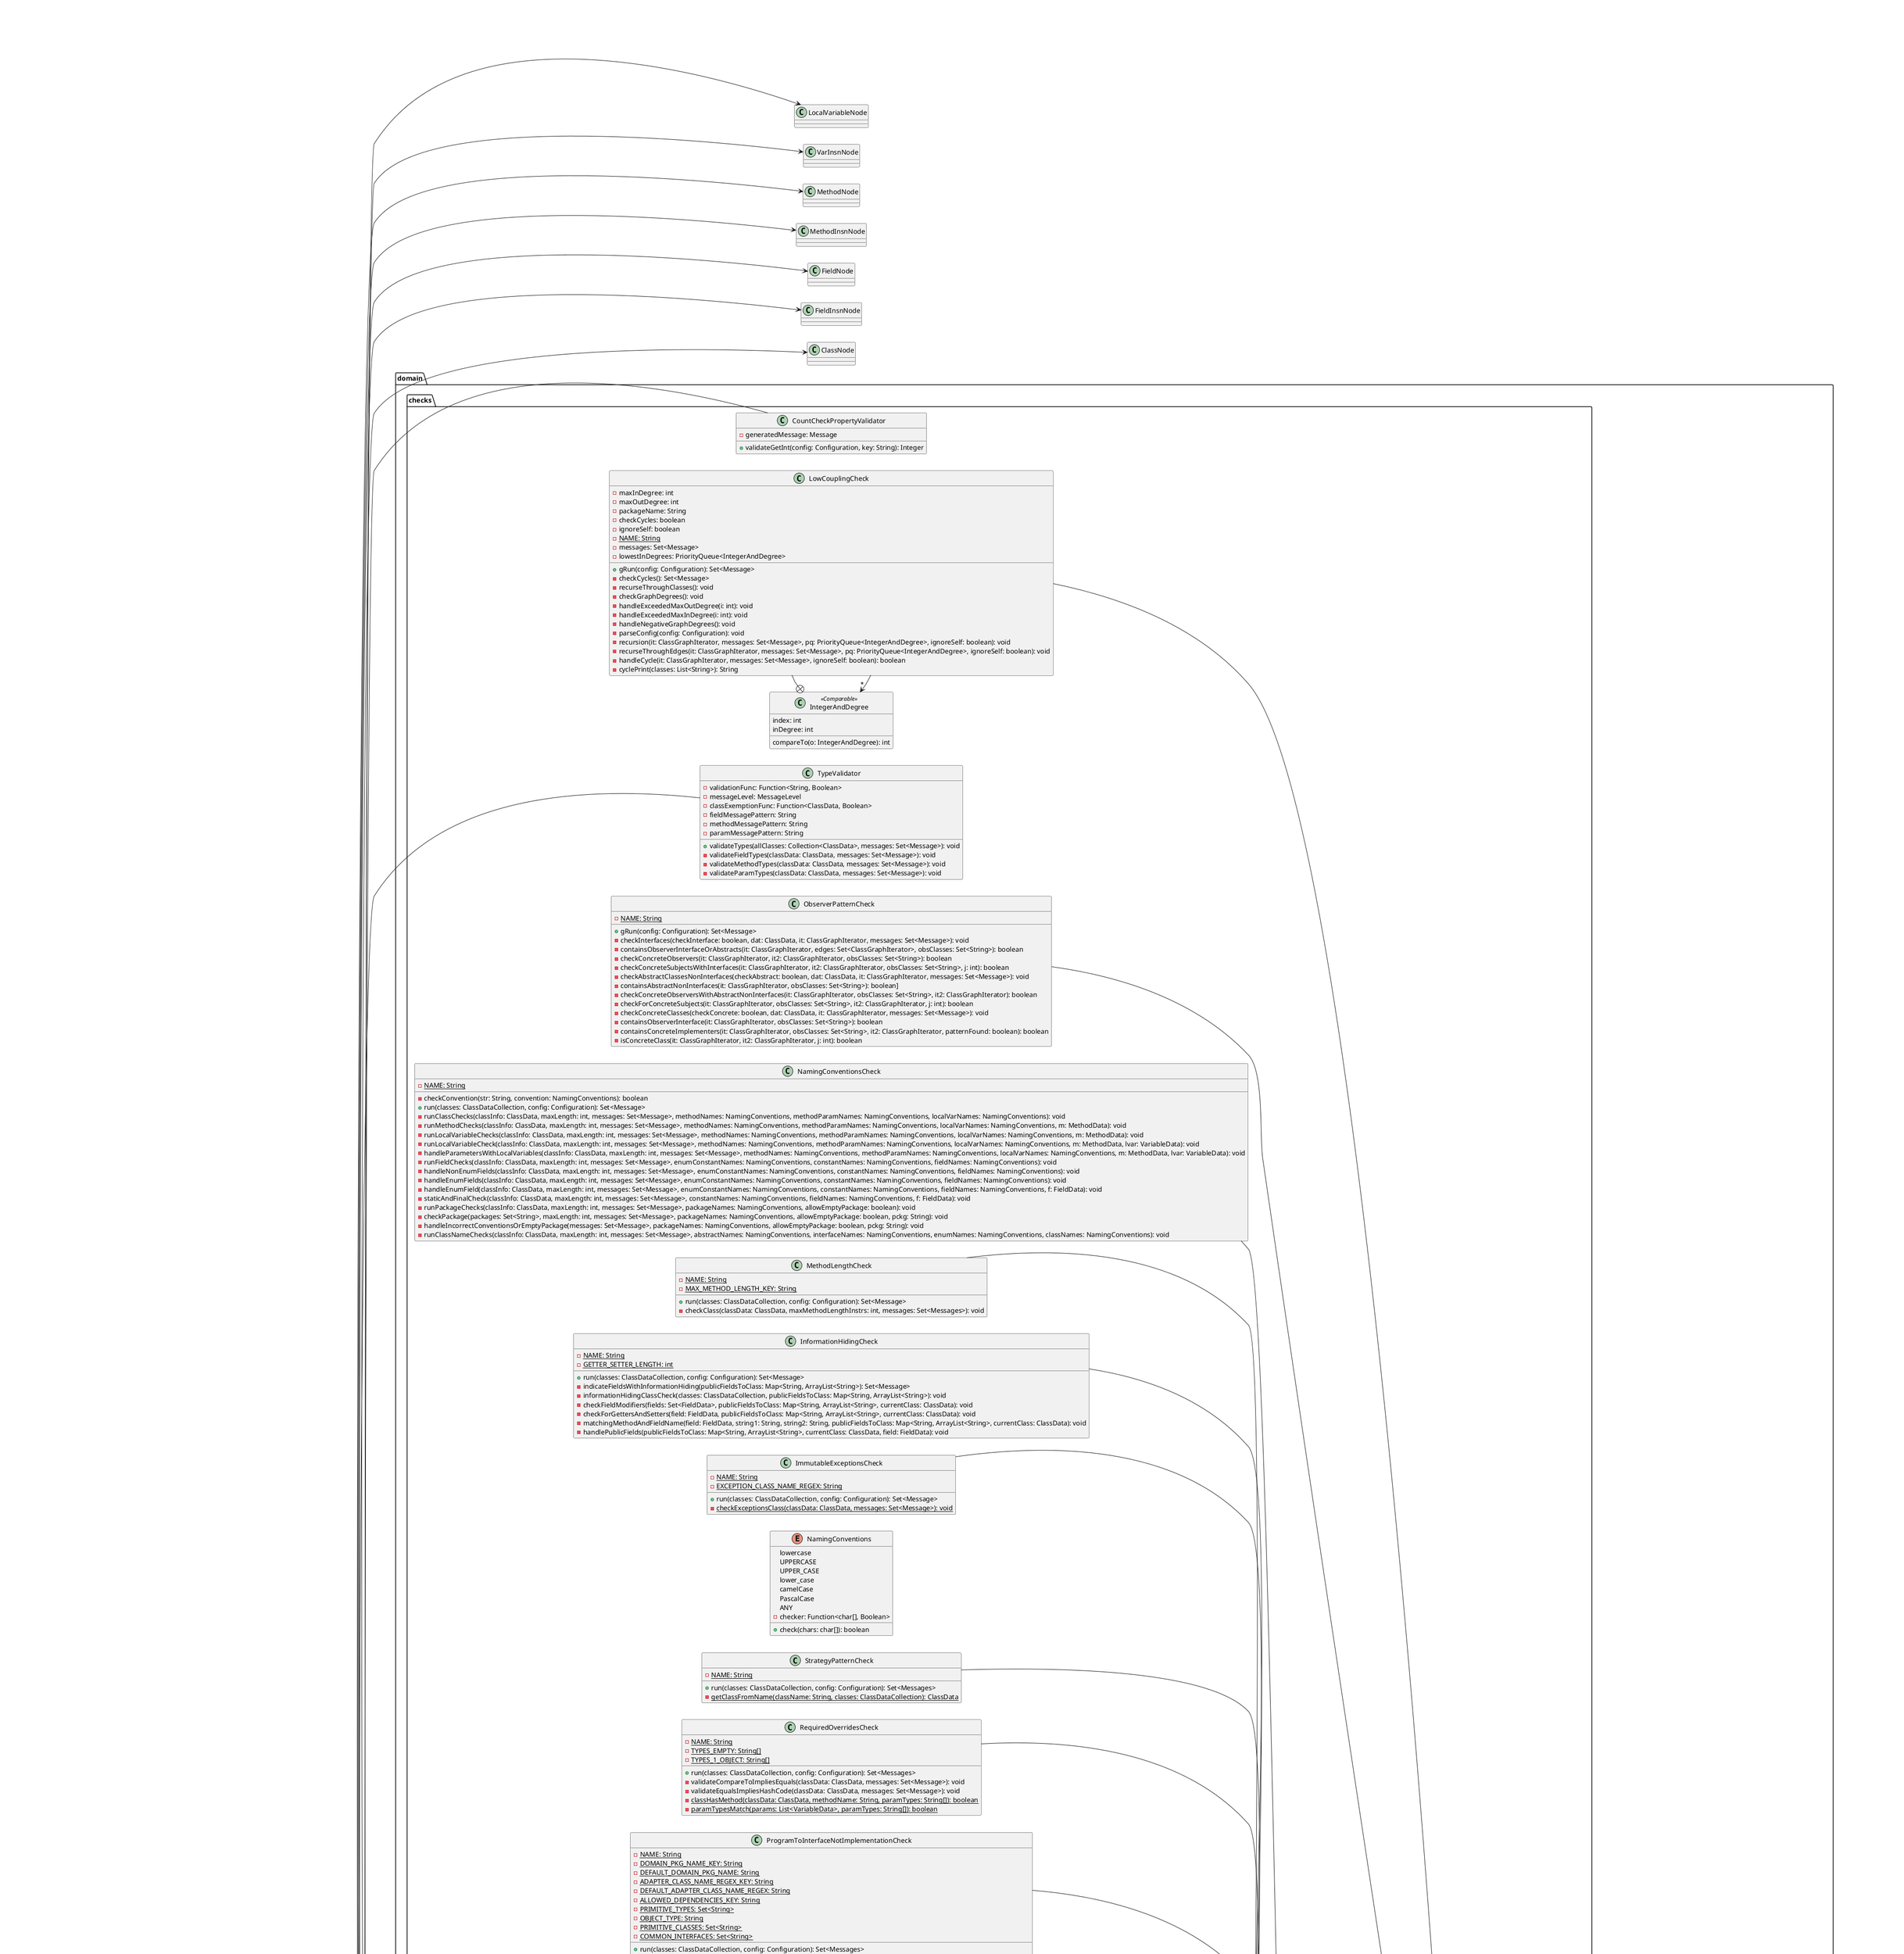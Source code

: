 @startuml
left to right direction
' scale 1024 width
' scale 768 height

package "cli" {
  class App {
    -{static} MESSAGE_LEVEL_COLORS: Map<MessageLevel, TerminalTextColor>
    -filesLoader: FilesLoader
    -configLoader: ConfigRW
    -outStream: PrintStream
    -errStream: PrintStream
    ~run(check: Check[]): boolean
    -printCheckResults(checkName: String, generatedMsgs: Set<Message>): void
    -{static} colorMessageTag(msg: Message): String
    -printTotals(msgTotals: Map<MessageLevel, Integer>): void
    -{static} generateTotalsTerm(totalsTerms: List<String>, level: MessageLevel, count: int): void
  }

  enum TerminalTextColor {
    BLACK
    RED
    GREEN
    YELLOW
    BLUE
    PURPLE
    CYAN
    WHITE
    -{static} RESET: String
   -ansiCode: String
    +applyTo(text: String): String
  }
}

package datasource.configspec {
  class ConfigSpec {
    -sections: List<Section>
  }
  class Section {
    -{static} DEFAULT_ENTITY_TYPE: String
    -title: String
    -checkName: String
    -entityType: String
    -settings: List<Setting>
    +representsCheck(): boolean
    -validateRepresentsCheck(): void

  }
  class Setting {
    -name: String
    -type: Type
    -desc: String
    -options: List<String>
    +hasStringOptions(): boolean
    -validateCanHaveOptions(): void
  }
  enum Type {
    BOOLEAN
    INT
    STRING
    LIST_OF_BOOLEAN
    LIST_OF_INT
    LIST_OF_STRING
    {static} parse(typeName: String): Type
  }

  interface ConfigSpecLoader {
    loadConfigSpec(): ConfigSpec
  }

  class JsonFileConfigSpecLoader {
    +{static} CONFIG_SPEC_PATH: String
    -configSpecPath: String
    +loadConfigSpec(): ConfigSpec
    -readSelects(selectsJson: JSONObject): Map<String, List<String>>
    -readSections(sectionsJson: JSONArray, selects: Map<String, List<String>>): List<ConfigSpec.Section>
    -readSettings(sectionJson: JSONObject, selects: Map<String, List<String>>): List<ConfigSpec.Setting>
    -readSetting(settingJson: JSONObject, selects: Map<String, List<String>>): ConfigSpec.Setting
    -{static} getStringOrNull(jsonObject: JSONObject, key: String): String
  }
}

package datasource {
  interface ConfigRW {
    sourceExists(): boolean
    loadConfig(): Configuration
    saveConfig(config: Configuration): void
  }

  class Configuration {
    -data: Map<String, Object>
    -checkKey(key: String): void
    +applyChanges(changes: Map<String, Object>): Configuration
  }

  interface DataPrinter {
    print(s: String): void
  }

  class DirLoader {
    -path: String
    +loadFiles(ext: String): Set<byte[]>
    -addFilesFromDir(files: Set<byte[]>, dir: File, ext: String)
    -readFile(file: File): byte[]
  }

  interface FilesLoader {
    loadFiles(ext: String): Set<byte[]>
  }

  class FullFilePrinter {
    -path: String
    +print(s: String): void
  }

  class JsonFileConfigRW {
    -{static} JSON_INDENT: int
    -path: String
    +sourceExists(): boolean
    +loadConfig(): Configuration
    +saveConfig(config: Configuration): void
  }
}

package domain.checks {
  class AdapterPatternCheck {
    -{static} NAME: String
    -{static} ADAPTER_CLASS_NAME_REGEX_KEY: String
    -{static} DEFAULT_ADAPTER_CLASS_NAME_REGEX: String
    +run(classes: ClassDataCollection, config: Configuration): Set<Message>
    -{static} findAdapters(classes: ClassDataCollection, adapterNamePattern: Pattern, messages: Set<Message>): Set<String>
    -{static} validateUsageOfAdapters(classes: ClassDataCollection, adapterFullNames: Set<String>, messages: Set<Messages>): void
  }

  class ConstantInterfaceCheck {
    -{static} NAME: String
    -{static} ALLOW_MARKER_INTERFACES_KEY: String
    +run(classes: ClassDataCollection, config: Configuration): Set<Message>
  }

  class CountCheckPropertyValidator {
    -generatedMessage: Message
    +validateGetInt(config: Configuration, key: String): Integer
  }

  abstract class GraphCheck {
    #graph: ClassGraph
    +run(classes: ClassDataCollection, config: Configuration): Set<Message>
    +{abstract} gRun(config: Configuration): Set<Message>
  }

  class ImmutableExceptionsCheck {
    -{static} NAME: String
    -{static} EXCEPTION_CLASS_NAME_REGEX: String
    +run(classes: ClassDataCollection, config: Configuration): Set<Message>
    -{static} checkExceptionsClass(classData: ClassData, messages: Set<Message>): void
  }

  class InformationHidingCheck {
    -{static} NAME: String
    -{static} GETTER_SETTER_LENGTH: int
    +run(classes: ClassDataCollection, config: Configuration): Set<Message>
    -indicateFieldsWithInformationHiding(publicFieldsToClass: Map<String, ArrayList<String>): Set<Message>
    -informationHidingClassCheck(classes: ClassDataCollection, publicFieldsToClass: Map<String, ArrayList<String>): void
    -checkFieldModifiers(fields: Set<FieldData>, publicFieldsToClass: Map<String, ArrayList<String>, currentClass: ClassData): void
    -checkForGettersAndSetters(field: FieldData, publicFieldsToClass: Map<String, ArrayList<String>, currentClass: ClassData): void
    -matchingMethodAndFieldName(field: FieldData, string1: String, string2: String, publicFieldsToClass: Map<String, ArrayList<String>, currentClass: ClassData): void
    -handlePublicFields(publicFieldsToClass: Map<String, ArrayList<String>, currentClass: ClassData, field: FieldData): void
  }

  class LowCouplingCheck {
    -maxInDegree: int
    -maxOutDegree: int
    -packageName: String
    -checkCycles: boolean
    -ignoreSelf: boolean
    -{static} NAME: String
    -messages: Set<Message>
    -lowestInDegrees: PriorityQueue<IntegerAndDegree>
    +gRun(config: Configuration): Set<Message>
    -checkCycles(): Set<Message>
    -recurseThroughClasses(): void
    -checkGraphDegrees(): void
    -handleExceededMaxOutDegree(i: int): void
    -handleExceededMaxInDegree(i: int): void
    -handleNegativeGraphDegrees(): void
    -parseConfig(config: Configuration): void
    -recursion(it: ClassGraphIterator, messages: Set<Message>, pq: PriorityQueue<IntegerAndDegree>, ignoreSelf: boolean): void
    -recurseThroughEdges(it: ClassGraphIterator, messages: Set<Message>, pq: PriorityQueue<IntegerAndDegree>, ignoreSelf: boolean): void
    -handleCycle(it: ClassGraphIterator, messages: Set<Message>, ignoreSelf: boolean): boolean
    -cyclePrint(classes: List<String>): String
  }

  class IntegerAndDegree <<Comparable>> {
    index: int
    inDegree: int
    compareTo(o: IntegerAndDegree): int
  }

  class MethodLengthCheck {
    -{static} NAME: String
    -{static} MAX_METHOD_LENGTH_KEY: String
    +run(classes: ClassDataCollection, config: Configuration): Set<Message>
    -checkClass(classData: ClassData, maxMethodLengthInstrs: int, messages: Set<Messages>): void
  }

  enum NamingConventions {
    lowercase
    UPPERCASE
    UPPER_CASE
    lower_case
    camelCase
    PascalCase
    ANY
    -checker: Function<char[], Boolean>
    +check(chars: char[]): boolean
  }

  class NamingConventionsCheck {
    -{static} NAME: String
    -checkConvention(str: String, convention: NamingConventions): boolean
    +run(classes: ClassDataCollection, config: Configuration): Set<Message>
    -runClassChecks(classInfo: ClassData, maxLength: int, messages: Set<Message>, methodNames: NamingConventions, methodParamNames: NamingConventions, localVarNames: NamingConventions): void
    -runMethodChecks(classInfo: ClassData, maxLength: int, messages: Set<Message>, methodNames: NamingConventions, methodParamNames: NamingConventions, localVarNames: NamingConventions, m: MethodData): void
    -runLocalVariableChecks(classInfo: ClassData, maxLength: int, messages: Set<Message>, methodNames: NamingConventions, methodParamNames: NamingConventions, localVarNames: NamingConventions, m: MethodData): void
    -runLocalVariableCheck(classInfo: ClassData, maxLength: int, messages: Set<Message>, methodNames: NamingConventions, methodParamNames: NamingConventions, localVarNames: NamingConventions, m: MethodData, lvar: VariableData): void
    -handleParametersWithLocalVariables(classInfo: ClassData, maxLength: int, messages: Set<Message>, methodNames: NamingConventions, methodParamNames: NamingConventions, localVarNames: NamingConventions, m: MethodData, lvar: VariableData): void
    -runFieldChecks(classInfo: ClassData, maxLength: int, messages: Set<Message>, enumConstantNames: NamingConventions, constantNames: NamingConventions, fieldNames: NamingConventions): void
    -handleNonEnumFields(classInfo: ClassData, maxLength: int, messages: Set<Message>, enumConstantNames: NamingConventions, constantNames: NamingConventions, fieldNames: NamingConventions): void
    -handleEnumFields(classInfo: ClassData, maxLength: int, messages: Set<Message>, enumConstantNames: NamingConventions, constantNames: NamingConventions, fieldNames: NamingConventions): void
    -handleEnumField(classInfo: ClassData, maxLength: int, messages: Set<Message>, enumConstantNames: NamingConventions, constantNames: NamingConventions, fieldNames: NamingConventions, f: FieldData): void
    -staticAndFinalCheck(classInfo: ClassData, maxLength: int, messages: Set<Message>, constantNames: NamingConventions, fieldNames: NamingConventions, f: FieldData): void
    -runPackageChecks(classInfo: ClassData, maxLength: int, messages: Set<Message>, packageNames: NamingConventions, allowEmptyPackage: boolean): void
    -checkPackage(packages: Set<String>, maxLength: int, messages: Set<Message>, packageNames: NamingConventions, allowEmptyPackage: boolean, pckg: String): void
    -handleIncorrectConventionsOrEmptyPackage(messages: Set<Message>, packageNames: NamingConventions, allowEmptyPackage: boolean, pckg: String): void
    -runClassNameChecks(classInfo: ClassData, maxLength: int, messages: Set<Message>, abstractNames: NamingConventions, interfaceNames: NamingConventions, enumNames: NamingConventions, classNames: NamingConventions): void
  }

  class NoGlobalVariablesCheck {
    -{static} NAME: String
    +run(classes: ClassDataCollection, config: Configuration): Set<Message>
  }

  class ObserverPatternCheck {
    -{static} NAME: String
    +gRun(config: Configuration): Set<Message>
    -checkInterfaces(checkInterface: boolean, dat: ClassData, it: ClassGraphIterator, messages: Set<Message>): void
    -containsObserverInterfaceOrAbstracts(it: ClassGraphIterator, edges: Set<ClassGraphIterator>, obsClasses: Set<String>): boolean
    -checkConcreteObservers(it: ClassGraphIterator, it2: ClassGraphIterator, obsClasses: Set<String>): boolean
    -checkConcreteSubjectsWithInterfaces(it: ClassGraphIterator, it2: ClassGraphIterator, obsClasses: Set<String>, j: int): boolean
    -checkAbstractClassesNonInterfaces(checkAbstract: boolean, dat: ClassData, it: ClassGraphIterator, messages: Set<Message>): void
    -containsAbstractNonInterfaces(it: ClassGraphIterator, obsClasses: Set<String>): boolean]
    -checkConcreteObserversWithAbstractNonInterfaces(it: ClassGraphIterator, obsClasses: Set<String>, it2: ClassGraphIterator): boolean
    -checkForConcreteSubjects(it: ClassGraphIterator, obsClasses: Set<String>, it2: ClassGraphIterator, j: int): boolean
    -checkConcreteClasses(checkConcrete: boolean, dat: ClassData, it: ClassGraphIterator, messages: Set<Message>): void
    -containsObserverInterface(it: ClassGraphIterator, obsClasses: Set<String>): boolean
    -containsConcreteImplementers(it: ClassGraphIterator, obsClasses: Set<String>, it2: ClassGraphIterator, patternFound: boolean): boolean
    -isConcreteClass(it: ClassGraphIterator, it2: ClassGraphIterator, j: int): boolean
  }

  class ParameterCountCheck {
    -{static} NAME: String
    -{static} MAX_NUM_PARAMS_KEY: String
    +run(classes: ClassDataCollection, config: Configuration): Set<Message>
    -checkClass(classData: ClassData, maxNumParams: int, messages: Set<Message>): void
  }

  class PlantUMLGenerator {
    -{static} NAME: String
    -{static} generateSVG(source: SourceStringReader): String
    -isValidFormat(str: String): boolean
    +gRun(config: Configuration): Set<Message>
    -createFileOutput(puml: StringBuilder, pumlOut: String, svgOut: String): void
    -checkClassRelationships(puml: StringBuilder, i: int, j: int, weight: int): void
    -checkImplementsRelationships(puml: StringBuilder, i: int, j: int, weight: int): void
    -checkHasRelationship(puml: StringBuilder, i: int, j: int, weight: int): void
    -checkExtendsRelationship(puml: StringBuilder, i: int, j: int, weight: int): void
    -checkDependsRelationship(puml: StringBuilder, i: int, j: int, weight: int): void
    -appendClassInfo(puml: StringBuilder, i: int, j: int, dependsArrow: String): void
    -writeHeader(puml: StringBuilder): void
    -generatePackage(ps: PackageStructure, puml: StringBuilder, numTabs: int): void
    -addPackageToUML(puml: StringBuilder, numTabs: int, p: PackageStructure): void
    -addClassToUML(puml: StringBuilder, c: String, numTabs: int): void
    -writeClass(cd: ClassData, puml: StringBuilder, numTabs: int): void
    -handleMethodWriting(cd: ClassData, puml: StringBuilder, numTabs: int): void
    -handleFieldWriting(cd: ClassData, puml: StringBuilder, numTabs: int): void
    -handleEnumWriting(cd: ClassData, puml: StringBuilder, numTabs: int): void
    -handleNonConstructorMethod(puml: StringBuilder, m: MethodData): void
    -{static} handleAdditionalParameters(puml: StringBuilder, m: MethodData, vi: int): void
    -{static} handleNonNullVariable(puml: StringBuilder, v: VariableData): void
    -appendAbstractStaticFinal(m: MethodData, numTabs: int, puml: StringBuilder): void
    -appendStaticFinalModifiers(numTabs: int, puml: StringBuilder, f: FieldData): void
    -handleEnumBasedOnField(cd: ClassData, puml: StringBuilder, numTabs: int, f: FieldData, enums: int): void
    -calculateEnums(cd: ClassData): int
    -printClassName(c: String, cd: ClassData, puml: StringBuilder, numTabs: int): void
    -appendAccessModifiers(am: AccessModifier, puml: StringBuilder): void
    -appendStatic(isStatic: boolean, puml: StringBuilder): void
    -appendFinal(isFinal: boolean, puml: StringBuilder): void
    -appendFinal(isAbstract: boolean, puml: StringBuilder): void
    -appendTabs(numTabs: int, puml: StringBuilder): void
    -printType(t: TypeStructure, puml: StringBuilder): void
    -handleSubtypes(t: TypeStructure, puml: StringBuilder): void
  }

  class ProgramToInterfaceNotImplementationCheck {
    -{static} NAME: String
    -{static} DOMAIN_PKG_NAME_KEY: String
    -{static} DEFAULT_DOMAIN_PKG_NAME: String
    -{static} ADAPTER_CLASS_NAME_REGEX_KEY: String
    -{static} DEFAULT_ADAPTER_CLASS_NAME_REGEX: String
    -{static} ALLOWED_DEPENDENCIES_KEY: String
    -{static} PRIMITIVE_TYPES: Set<String>
    -{static} OBJECT_TYPE: String
    -{static} PRIMITIVE_CLASSES: Set<String>
    -{static} COMMON_INTERFACES: Set<String>
    +run(classes: ClassDataCollection, config: Configuration): Set<Messages>
    -isTypeOkay(typeFullName: String, classes: ClassDataCollection, domainPkgName: String, allowedDeps: Set<String>): boolean
    -{static} stripArrayIndicators(typeFullName: String): String
  }

  class RequiredOverridesCheck {
    -{static} NAME: String
    -{static} TYPES_EMPTY: String[]
    -{static} TYPES_1_OBJECT: String[]
    +run(classes: ClassDataCollection, config: Configuration): Set<Messages>
    -validateCompareToImpliesEquals(classData: ClassData, messages: Set<Message>): void
    -validateEqualsImpliesHashCode(classData: ClassData, messages: Set<Message>): void
    -{static} classHasMethod(classData: ClassData, methodName: String, paramTypes: String[]): boolean
    -{static} paramTypesMatch(params: List<VariableData>, paramTypes: String[]): boolean
  }

  class StrategyPatternCheck {
    -{static} NAME: String
    +run(classes: ClassDataCollection, config: Configuration): Set<Messages>
    -{static} getClassFromName(className: String, classes: ClassDataCollection): ClassData
  }

  class TypeValidator {
    -validationFunc: Function<String, Boolean>
    -messageLevel: MessageLevel
    -classExemptionFunc: Function<ClassData, Boolean>
    -fieldMessagePattern: String
    -methodMessagePattern: String
    -paramMessagePattern: String
    +validateTypes(allClasses: Collection<ClassData>, messages: Set<Message>): void
    -validateFieldTypes(classData: ClassData, messages: Set<Message>): void
    -validateMethodTypes(classData: ClassData, messages: Set<Message>): void
    -validateParamTypes(classData: ClassData, messages: Set<Message>): void
  }

  class UnusedAbstractionsCheck {
    -{static} NAME: String
    +run(classes: ClassDataCollection, config: Configuration): Set<Messages>
  }
}

package domain.javadata {
  enum AccessModifier {
    PUBLIC
    PROTECTED
    PACKAGE_PRIVATE
    PRIVATE
    ~parseOpcodes(access: int): AccessModifier
  }

  interface ClassData {
    ~getFullName(): String
    ~getSimpleName(): String
    ~getPackageName(): String
    ~getAccessModifier: AccessModifier
    ~getClassType(): ClassType
    ~isAbstract(): boolean
    ~isStatic(): boolean
    ~isFinal(): boolean
    ~getSuperFullName(): String
    ~getInterfaceFullName(): Set<String>
    ~getFields(): Set<FieldData>
    ~getMethods(): Set<MethodData>
    ~getContainingClassFullName(): String
    ~getInnerClassFullNames(): Set<String>
  }

  class ClassDataCollection <<Collection<ClassData>>> {
    -classesByFullName: Map<String, ClassData>
    +containsFullName(fullName: String): boolean
    +getFullNames(): Set<String>
    +getFullNamesIncludingCompilerGenerated(): Set<String>
    +getClasses(): Set<ClassData>
    +getClassesIncludingCompilerGenerated(): Set<ClassData>
  }

  class ClassNodeAdapter {
    -classNode: ClassNode
    +getFullName(): String
    +getSimpleName(): String
    +getPackageName(): String
    +getAccessModifier: AccessModifier
    +getClassType(): ClassType
    +isAbstract(): boolean
    +isStatic(): boolean
    +~isFinal(): boolean
    +getSuperFullName(): String
    +getInterfaceFullName(): Set<String>
    +getFields(): Set<FieldData>
    +getMethods(): Set<MethodData>
    +getContainingClassFullName(): String
    +getInnerClassFullNames(): Set<String>
  }

  class ClassReaderUtil {
    +{static} read(javaBytecode: byte[]): ClassData
  }

  enum ClassType {
    CLASS
    INTERFACE
    ENUM
    ~{static} parseOpcodes(access: int): ClassType
  }

  interface FieldData {
    ~getName(): String
    ~getTypeFullName(): String
    ~getAccessModifier(): AccessModifier
    ~isStatic(): boolean
    ~isFinal(): boolean
    ~typeParam():  TypeStructure
    ~getAllTypeFullName(): Set<String>
  }

  class FieldInsnNodeAdapter {
    -insn: FieldInsnNode
    +getInstrType(): InstrType
    +getFieldOwnerFullName(): String
    +getFieldName(): String
    +getFieldTypeFullName(): String
    +getOperation(): VariableOperation
  }

  interface FieldInstrData {
    ~getFieldOwnerFullName(): String
    ~getFieldName(): String
    ~getFieldTypeFullName(): String
    ~getOperation(): VariableOperation
  }

  class FieldNodeAdapter {
    -fieldNode: FieldNode
    +getName(): String
    +getTypeFullName(): String
    +getAccessModifier(): AccessModifier
    +isStatic(): boolean
    +isFinal(): boolean
    +typeParam():  TypeStructure
    +getAllTypeFullName(): Set<String>
  }

  interface InstrData {
    ~getInstrType(): InstrType
  }

  enum InstrType {
    METHOD
    LOCAL_VARIABLE
    FIELD
  }

  interface LocalVarInstrData {
    ~getVarName(): String
    ~getVarTypeFullName(): String
    ~getOperation(): VariableOperation
  }

  class LocalVariableUtil {
    ~{static} findLocalVariableNode(var: int, localVars: List<LocalVariableNode>): LocalVariableNode
  }

  interface MethodData {
    -{static} CONSTRUCTOR_NAME: String
    -{static} STATIC_INITIALIZER_NAME: String
    ~getName(): String
    ~getReturnTypeFullName(): String
    ~getReturnTypeStructure(): TypeStructure
    ~getAllReturnTypeFullName(): Set<String>
    ~getAccessModifier(): AccessModifier
    ~isStatic(): boolean
    ~isFinal(): boolean
    ~isAbstract(): boolean
    ~getParams(): List<VariableData>
    ~getExceptionTypeFullNames(): Set<String>
    ~getLocalVariables(): Set<VariableData>
    ~getInstructions(): List<InstrData>
  }

  class MethodInsnNodeAdapter {
    -insn: MethodInsnNode
    +getInstrType(): InstrType
    +getMethodOwnerFullName(): String
    +getMethodName(): String
    +getMethodReturnTypeFullName(): String
  }

  interface MethodInstrData {
    ~getMethodOwnerFullName(): String
    ~getMethodName(): String
    ~getMethodReturnTypeFullName(): String
  }

  class MethodNodeAdapter {
    -{static} THIS: String
    -methodNode: MethodNode
    +getName(): String
    +getReturnTypeFullName(): String
    +getReturnTypeStructure(): TypeStructure
    +getAllReturnTypeFullName(): Set<String>
    +getAccessModifier(): AccessModifier
    +isStatic(): boolean
    +isFinal(): boolean
    +isAbstract(): boolean
    +getParams(): List<VariableData>
    +getExceptionTypeFullNames(): Set<String>
    +getLocalVariables(): Set<VariableData>
    +getInstructions(): List<InstrData>
  }

  class NameUtil {
    +{static} isCompilerGenerated(fullName: String): boolean
  }

  class OtherInsnNodeAdapter {
    +getInstrType(): InstrType
  }

  class TypeStructure {
    -baseTypeFullNamee: String
    -numOfArray: int
    -subtypes: List<TypeStructure>
    +getAllFullTypeNames(): Set<String>
  }

  class VarInsnNodeAdapter {
    -insn: VarInsnNode
    -localVariableNode: LocalVariableNode
    +getInstrType(): InstrType
    +getVarName(): String
    +getVarTypeFullName(): String
    +getOperation(): VariableOperation
  }

  class VariableData {
    -name: String
    -typeFullName: String
    -signature: String
    +equals(obj: Object): boolean
    +hashCode(): int
    +typeParam(): TypeStructure
  }

  enum  VariableOperation {
    GET
    SET
    RETURN
    ~{static} parseOpcode(opcode: int): VariableOperation
  }
}

package domain {
  abstract class Check {
    -name: String
    -isEnabledByDefault: boolean
    +isEnabled(configValue: Boolean): boolean
    +{abstract} run(classes: ClassDataCollection, config: Configuration): Set<Message>
  }

  class CheckRoster {
    +{static} CHECKS: Check[]
  }

  class CheckUtil {
    -{static} CLASS_FILE_EXT: String
    -{static} ENABLE_KEY_PREFIX: String
    -{static} SKIP_UNMARKED_CHECKS_KEY: String
    +{static} readInClasses(classFiles: Set<byte[]>): ClassDataCollection
    +{static} runAllChecks(checks: Check[], classes: ClassDataCollection, config: Configuration, msgTotals: Map<MessageLevel, Integer>, resultsHandler: BiConsumer<String, Set<Message>>): int
    -{static} runCheck(check: Check, classes: ClassDataCollection, config: Configuration, msgTotals: Map<MessageLevel, Integer>, resultsHandler: BiConsumer<String, Set<Message>>): void
    -{static} initMsgTotals(): void
  }

  class ClassGraph {
    -classDataCollection: ClassDataCollection
    -classes: Map<String, Integer>
    -inverse: Map<Integer, String>
    -weightedEdges: int[][]
    -numClasses: int
    -removeArray(s: String): String
    -retrieveClassInformation(): void
    -initializeEdges(): void
    -populateEdges(): void
    -checkForDependencies(classInfo: ClassData, i: int): void
    -checkForPreviousImplementsOrExtends(depSet: Set<String>, i: int): void
    -removeDuplicatesFromMethods(methodsIterator: Iterator<MethodData>, depSet: Set<String>): void
    -removeDuplicatesFromInstructions(mdTemp: MethodData, depSet: Set<String>): void
    -removeDuplicatesFromParameters(mdTemp: MethodData, depSet: Set<String>): void
    -removeDuplicatesFromLocalVariables(mdTemp: MethodData, depSet: Set<String>): void
    -checkForComposition(classInfo: ClassData, i: int): void
    -checkFieldTypes(fdTemp: FieldData, i: int): void
    -checkForImplements(classInfo: ClassData, i: int): void
    -checkForInheritance(classInfo: ClassData, i: int): void
    +{static} checkExtend(weight: int): boolean
    +{static} checkImplement(weight: int): boolean
    +{static} checkHasA(weight: int): boolean
    +{static} checkDepends(weight: int): boolean
    +inDegree(v: int): int
    +outDegree(v: int): int
    +graphIterator(start: int): ClassGraphIterator
    +column(j: int): int[]
  }

  class ClassGraphIterator {
    -graph: ClassGraph
    -vertex: int
    -path: List<Integer>
    +followEdge(): Set<ClassGraphIterator>
    +followEdge(extend: int, implement: int, hasA: int, depends: int): Set<ClassGraphIterator>
    +hasCycle(): boolean
  }

  class Message {
    +level: MessageLevel
    +text: String
    +classFullNames: Set<String>
    +toString(): String
    +toStringWithoutLevel(): String
    +equals(obj: Object): boolean
    +hashCode(): int
  }

  enum MessageLevel {
    ERROR
    WARNING
    INFO
    +abbreviation: String
  }

  class PackageStructure {
    -thisPackageName: String
    -subPackages: Set<PackageStructure>
    -classes: Set<String>
    -parseClasses(classes: Map<String, String>): void
  }
}

exception IOException {
}

exception Exception {
}

exception IllegalArgumentException {
}

exception RuntimeException {
}

exception FileNotFoundException {
}

exception IllegalStateException {
}

exception ClassCastException {
}
' cli package
App ->"*" MessageLevel
App ->"*" TerminalTextColor
App -> ConfigRW
App -> FilesLoader

' datasource.config package
ConfigSpec +- Section
ConfigSpec ->"*" Section
Section +- Setting
Section ->"*" Setting
Setting +- Type
Setting -> Type
JsonFileConfigSpecLoader .|> ConfigSpecLoader

' datasource package
DirLoader ..|> FilesLoader
FullFilePrinter ..|> DataPrinter
JsonFileConfigRW ..|> ConfigRW
ConfigSpecLoader ..> IOException: <<throws>>
JsonFileConfigSpecLoader ..> IOException: <<throws>>
ConfigRW ..> IOException: <<throws>>
Configuration ..> IllegalArgumentException: <<throws>>
Configuration ..> ClassCastException: <<throws>>
DataPrinter ..> FileNotFoundException: <<throws>>
FilesLoader ..> IOException: <<throws>>
FilesLoader ..> IllegalStateException: <<throws>>
PlantUMLGenerator ..> IOException: <<throws>>

' domain.checks package
AdapterPatternCheck --|> Check
ConstantInterfaceCheck --|> Check
CountCheckPropertyValidator -> Message
GraphCheck  --|> Check
GraphCheck -> ClassGraph
ImmutableExceptionsCheck --|> Check
InformationHidingCheck --|> Check
LowCouplingCheck --|> GraphCheck
LowCouplingCheck ->"*" IntegerAndDegree
IntegerAndDegree +- LowCouplingCheck
MethodLengthCheck --|> Check
NamingConventionsCheck --|> Check
NoGlobalVariablesCheck --|> Check
ObserverPatternCheck --|> GraphCheck
ParameterCountCheck --|> Check
PlantUMLGenerator --|> GraphCheck
ProgramToInterfaceNotImplementationCheck --|> Check
RequiredOverridesCheck --|> Check
StrategyPatternCheck --|> Check
TypeValidator -> MessageLevel
UnusedAbstractionsCheck --|> Check

' domain.javadata
ClassDataCollection ->"*" ClassData
ClassNodeAdapter -> ClassNode
ClassNodeAdapter ..|> ClassData
FieldInsnNodeAdapter -> FieldInsnNode
FieldInsnNodeAdapter ..|> FieldInstrData
FieldInstrData --|> InstrData
FieldNodeAdapter -> FieldNode
FieldNodeAdapter ..|> FieldData
LocalVarInstrData --|> InstrData
MethodInsnNodeAdapter -> MethodInsnNode
MethodInsnNodeAdapter ..|> MethodInstrData
MethodNodeAdapter -> MethodNode
MethodNodeAdapter ..|> MethodData
OtherInsnNodeAdapter ..|> InstrData
VarInsnNodeAdapter -> VarInsnNode
VarInsnNodeAdapter -> LocalVariableNode
VarInsnNodeAdapter ..|> LocalVarInstrData

' domain
CheckRoster ->"*" Check
ClassGraph -> ClassDataCollection
ClassGraphIterator -> ClassGraph
Message -> MessageLevel

' exceptions
FileNotFoundException --|> IOException
IOException --|> Exception
ClassCastException --|> RuntimeException
IllegalStateException --|> RuntimeException
IllegalArgumentException --|> RuntimeException
RuntimeException --|> Exception
@enduml